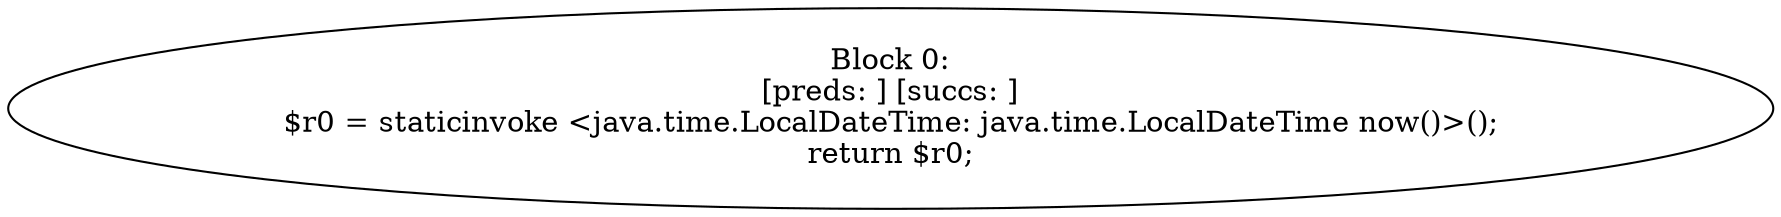 digraph "unitGraph" {
    "Block 0:
[preds: ] [succs: ]
$r0 = staticinvoke <java.time.LocalDateTime: java.time.LocalDateTime now()>();
return $r0;
"
}
